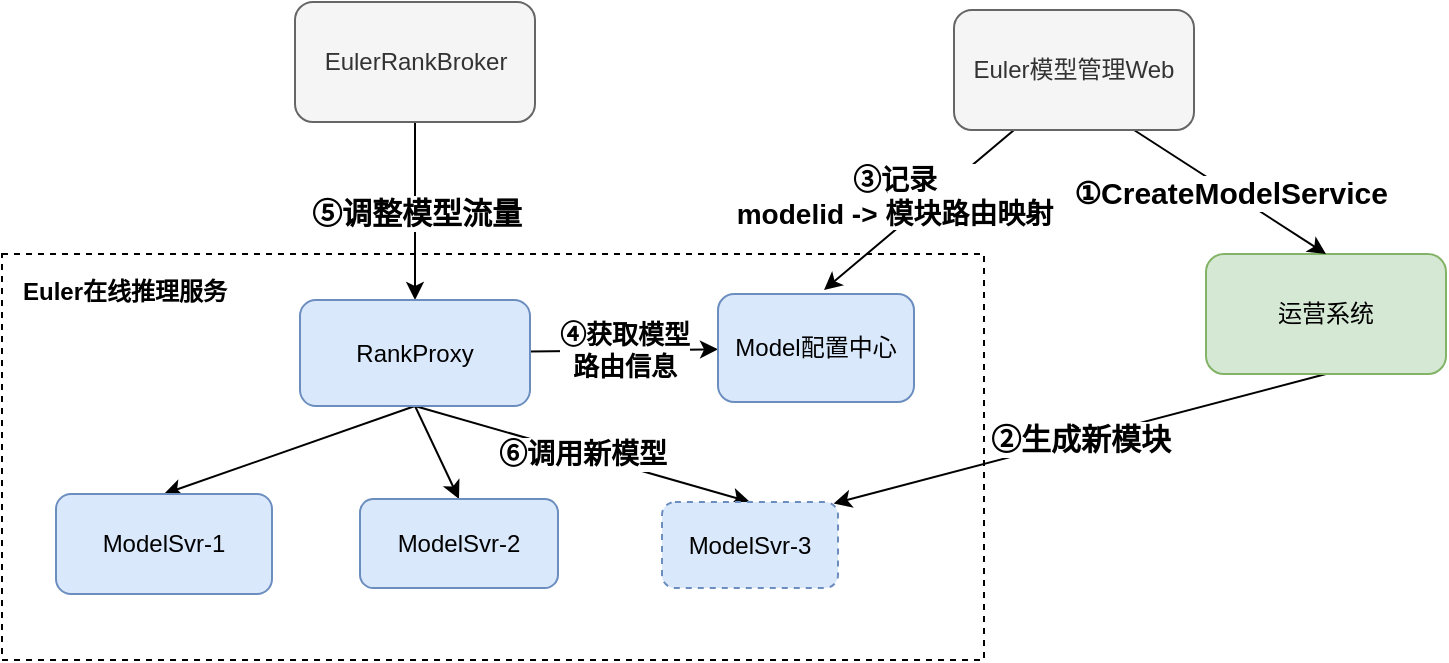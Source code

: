 <mxfile version="13.6.2" type="github">
  <diagram id="rulF7kQ9bcMJsR-yiyL-" name="Page-1">
    <mxGraphModel dx="1422" dy="762" grid="0" gridSize="10" guides="1" tooltips="1" connect="1" arrows="1" fold="1" page="1" pageScale="1" pageWidth="827" pageHeight="1169" math="0" shadow="0">
      <root>
        <mxCell id="0" />
        <mxCell id="1" parent="0" />
        <mxCell id="wLsjmQTlaBStqsuDJIXA-14" value="" style="rounded=0;whiteSpace=wrap;html=1;dashed=1;" vertex="1" parent="1">
          <mxGeometry x="35" y="283" width="491" height="203" as="geometry" />
        </mxCell>
        <mxCell id="wLsjmQTlaBStqsuDJIXA-4" value="&lt;b&gt;&lt;font style=&quot;font-size: 15px&quot;&gt;⑤调整模型流量&lt;/font&gt;&lt;/b&gt;" style="edgeStyle=orthogonalEdgeStyle;rounded=0;orthogonalLoop=1;jettySize=auto;html=1;" edge="1" parent="1" source="wLsjmQTlaBStqsuDJIXA-1" target="wLsjmQTlaBStqsuDJIXA-3">
          <mxGeometry relative="1" as="geometry" />
        </mxCell>
        <mxCell id="wLsjmQTlaBStqsuDJIXA-1" value="EulerRankBroker" style="rounded=1;whiteSpace=wrap;html=1;fillColor=#f5f5f5;strokeColor=#666666;fontColor=#333333;" vertex="1" parent="1">
          <mxGeometry x="181.5" y="157" width="120" height="60" as="geometry" />
        </mxCell>
        <mxCell id="wLsjmQTlaBStqsuDJIXA-16" value="&lt;b style=&quot;font-size: 13px&quot;&gt;④获取模型&lt;br&gt;路由信息&lt;/b&gt;" style="edgeStyle=none;rounded=0;orthogonalLoop=1;jettySize=auto;html=1;" edge="1" parent="1" source="wLsjmQTlaBStqsuDJIXA-3" target="wLsjmQTlaBStqsuDJIXA-9">
          <mxGeometry relative="1" as="geometry" />
        </mxCell>
        <mxCell id="wLsjmQTlaBStqsuDJIXA-17" value="&lt;b&gt;&lt;font style=&quot;font-size: 14px&quot;&gt;⑥调用新模型&lt;/font&gt;&lt;/b&gt;" style="edgeStyle=none;rounded=0;orthogonalLoop=1;jettySize=auto;html=1;exitX=0.5;exitY=1;exitDx=0;exitDy=0;entryX=0.5;entryY=0;entryDx=0;entryDy=0;" edge="1" parent="1" source="wLsjmQTlaBStqsuDJIXA-3" target="wLsjmQTlaBStqsuDJIXA-7">
          <mxGeometry relative="1" as="geometry" />
        </mxCell>
        <mxCell id="wLsjmQTlaBStqsuDJIXA-19" style="edgeStyle=none;rounded=0;orthogonalLoop=1;jettySize=auto;html=1;exitX=0.5;exitY=1;exitDx=0;exitDy=0;entryX=0.5;entryY=0;entryDx=0;entryDy=0;" edge="1" parent="1" source="wLsjmQTlaBStqsuDJIXA-3" target="wLsjmQTlaBStqsuDJIXA-5">
          <mxGeometry relative="1" as="geometry" />
        </mxCell>
        <mxCell id="wLsjmQTlaBStqsuDJIXA-20" style="edgeStyle=none;rounded=0;orthogonalLoop=1;jettySize=auto;html=1;exitX=0.5;exitY=1;exitDx=0;exitDy=0;entryX=0.5;entryY=0;entryDx=0;entryDy=0;" edge="1" parent="1" source="wLsjmQTlaBStqsuDJIXA-3" target="wLsjmQTlaBStqsuDJIXA-6">
          <mxGeometry relative="1" as="geometry" />
        </mxCell>
        <mxCell id="wLsjmQTlaBStqsuDJIXA-3" value="RankProxy" style="rounded=1;whiteSpace=wrap;html=1;fillColor=#dae8fc;strokeColor=#6c8ebf;" vertex="1" parent="1">
          <mxGeometry x="184" y="306" width="115" height="53" as="geometry" />
        </mxCell>
        <mxCell id="wLsjmQTlaBStqsuDJIXA-5" value="ModelSvr-1" style="rounded=1;whiteSpace=wrap;html=1;fillColor=#dae8fc;strokeColor=#6c8ebf;" vertex="1" parent="1">
          <mxGeometry x="62" y="403" width="108" height="50" as="geometry" />
        </mxCell>
        <mxCell id="wLsjmQTlaBStqsuDJIXA-6" value="ModelSvr-2" style="rounded=1;whiteSpace=wrap;html=1;fillColor=#dae8fc;strokeColor=#6c8ebf;" vertex="1" parent="1">
          <mxGeometry x="214" y="405.5" width="99" height="44.5" as="geometry" />
        </mxCell>
        <mxCell id="wLsjmQTlaBStqsuDJIXA-7" value="ModelSvr-3" style="rounded=1;whiteSpace=wrap;html=1;dashed=1;fillColor=#dae8fc;strokeColor=#6c8ebf;" vertex="1" parent="1">
          <mxGeometry x="365" y="407" width="88" height="43" as="geometry" />
        </mxCell>
        <mxCell id="wLsjmQTlaBStqsuDJIXA-12" value="&lt;b&gt;&lt;font style=&quot;font-size: 15px&quot;&gt;②生成新模块&lt;/font&gt;&lt;/b&gt;" style="edgeStyle=none;rounded=0;orthogonalLoop=1;jettySize=auto;html=1;exitX=0.5;exitY=1;exitDx=0;exitDy=0;entryX=0.975;entryY=0.017;entryDx=0;entryDy=0;entryPerimeter=0;" edge="1" parent="1" source="wLsjmQTlaBStqsuDJIXA-8" target="wLsjmQTlaBStqsuDJIXA-7">
          <mxGeometry relative="1" as="geometry" />
        </mxCell>
        <mxCell id="wLsjmQTlaBStqsuDJIXA-8" value="运营系统" style="rounded=1;whiteSpace=wrap;html=1;fillColor=#d5e8d4;strokeColor=#82b366;" vertex="1" parent="1">
          <mxGeometry x="637" y="283" width="120" height="60" as="geometry" />
        </mxCell>
        <mxCell id="wLsjmQTlaBStqsuDJIXA-9" value="Model配置中心" style="rounded=1;whiteSpace=wrap;html=1;fillColor=#dae8fc;strokeColor=#6c8ebf;" vertex="1" parent="1">
          <mxGeometry x="393" y="303" width="98" height="54" as="geometry" />
        </mxCell>
        <mxCell id="wLsjmQTlaBStqsuDJIXA-11" value="&lt;b&gt;&lt;font style=&quot;font-size: 15px&quot;&gt;①CreateModelService&lt;/font&gt;&lt;/b&gt;" style="rounded=0;orthogonalLoop=1;jettySize=auto;html=1;exitX=0.75;exitY=1;exitDx=0;exitDy=0;entryX=0.5;entryY=0;entryDx=0;entryDy=0;" edge="1" parent="1" source="wLsjmQTlaBStqsuDJIXA-10" target="wLsjmQTlaBStqsuDJIXA-8">
          <mxGeometry relative="1" as="geometry">
            <mxPoint x="651" y="236" as="sourcePoint" />
            <mxPoint x="688.286" y="290" as="targetPoint" />
          </mxGeometry>
        </mxCell>
        <mxCell id="wLsjmQTlaBStqsuDJIXA-13" value="&lt;b style=&quot;font-size: 14px&quot;&gt;③记录&lt;br&gt;modelid -&amp;gt; 模块路由映射&lt;/b&gt;" style="edgeStyle=none;rounded=0;orthogonalLoop=1;jettySize=auto;html=1;exitX=0.25;exitY=1;exitDx=0;exitDy=0;" edge="1" parent="1" source="wLsjmQTlaBStqsuDJIXA-10">
          <mxGeometry x="0.081" y="-13" relative="1" as="geometry">
            <mxPoint x="446" y="301" as="targetPoint" />
            <mxPoint as="offset" />
          </mxGeometry>
        </mxCell>
        <mxCell id="wLsjmQTlaBStqsuDJIXA-10" value="Euler模型管理Web" style="rounded=1;whiteSpace=wrap;html=1;fillColor=#f5f5f5;strokeColor=#666666;fontColor=#333333;" vertex="1" parent="1">
          <mxGeometry x="511" y="161" width="120" height="60" as="geometry" />
        </mxCell>
        <mxCell id="wLsjmQTlaBStqsuDJIXA-15" value="&lt;b&gt;Euler在线推理服务&lt;/b&gt;" style="text;html=1;strokeColor=none;fillColor=none;align=center;verticalAlign=middle;whiteSpace=wrap;rounded=0;dashed=1;" vertex="1" parent="1">
          <mxGeometry x="43" y="292" width="107" height="20" as="geometry" />
        </mxCell>
      </root>
    </mxGraphModel>
  </diagram>
</mxfile>
